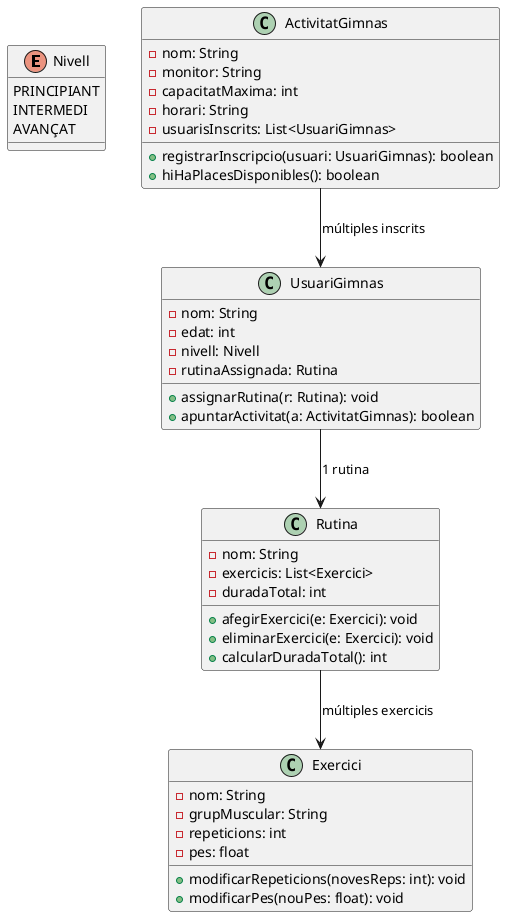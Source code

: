 @startuml

' Enumeració per al nivell de l'usuari
enum Nivell {
  PRINCIPIANT
  INTERMEDI
  AVANÇAT
}

' Classe Exercici
class Exercici {
  - nom: String
  - grupMuscular: String
  - repeticions: int
  - pes: float

  + modificarRepeticions(novesReps: int): void
  + modificarPes(nouPes: float): void
}

' Classe Rutina
class Rutina {
  - nom: String
  - exercicis: List<Exercici>
  - duradaTotal: int

  + afegirExercici(e: Exercici): void
  + eliminarExercici(e: Exercici): void
  + calcularDuradaTotal(): int
}

' Classe ActivitatGimnàs
class ActivitatGimnas {
  - nom: String
  - monitor: String
  - capacitatMaxima: int
  - horari: String
  - usuarisInscrits: List<UsuariGimnas>

  + registrarInscripcio(usuari: UsuariGimnas): boolean
  + hiHaPlacesDisponibles(): boolean
}

' Classe UsuariGimnàs
class UsuariGimnas {
  - nom: String
  - edat: int
  - nivell: Nivell
  - rutinaAssignada: Rutina

  + assignarRutina(r: Rutina): void
  + apuntarActivitat(a: ActivitatGimnas): boolean
}

' Relacions entre classes
UsuariGimnas --> Rutina : "1 rutina"
Rutina --> Exercici : "múltiples exercicis"
ActivitatGimnas --> UsuariGimnas : "múltiples inscrits"

@enduml
